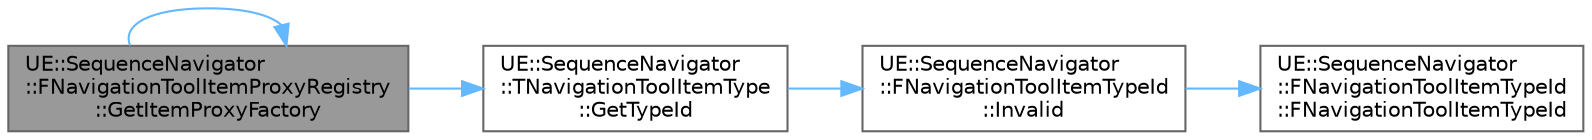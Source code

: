 digraph "UE::SequenceNavigator::FNavigationToolItemProxyRegistry::GetItemProxyFactory"
{
 // INTERACTIVE_SVG=YES
 // LATEX_PDF_SIZE
  bgcolor="transparent";
  edge [fontname=Helvetica,fontsize=10,labelfontname=Helvetica,labelfontsize=10];
  node [fontname=Helvetica,fontsize=10,shape=box,height=0.2,width=0.4];
  rankdir="LR";
  Node1 [id="Node000001",label="UE::SequenceNavigator\l::FNavigationToolItemProxyRegistry\l::GetItemProxyFactory",height=0.2,width=0.4,color="gray40", fillcolor="grey60", style="filled", fontcolor="black",tooltip="Gets the Item Proxy Factory if it was registered with the Item Proxy Type Name."];
  Node1 -> Node1 [id="edge1_Node000001_Node000001",color="steelblue1",style="solid",tooltip=" "];
  Node1 -> Node2 [id="edge2_Node000001_Node000002",color="steelblue1",style="solid",tooltip=" "];
  Node2 [id="Node000002",label="UE::SequenceNavigator\l::TNavigationToolItemType\l::GetTypeId",height=0.2,width=0.4,color="grey40", fillcolor="white", style="filled",URL="$d1/d7a/structUE_1_1SequenceNavigator_1_1TNavigationToolItemType.html#a38d662c2fb925f1221d9b254e30e01b3",tooltip=" "];
  Node2 -> Node3 [id="edge3_Node000002_Node000003",color="steelblue1",style="solid",tooltip=" "];
  Node3 [id="Node000003",label="UE::SequenceNavigator\l::FNavigationToolItemTypeId\l::Invalid",height=0.2,width=0.4,color="grey40", fillcolor="white", style="filled",URL="$dc/d76/classUE_1_1SequenceNavigator_1_1FNavigationToolItemTypeId.html#ab2a0696eedffd24d70df569acb394c98",tooltip=" "];
  Node3 -> Node4 [id="edge4_Node000003_Node000004",color="steelblue1",style="solid",tooltip=" "];
  Node4 [id="Node000004",label="UE::SequenceNavigator\l::FNavigationToolItemTypeId\l::FNavigationToolItemTypeId",height=0.2,width=0.4,color="grey40", fillcolor="white", style="filled",URL="$dc/d76/classUE_1_1SequenceNavigator_1_1FNavigationToolItemTypeId.html#ae208977b03bce61ce69aa6346d1155f0",tooltip=" "];
}
